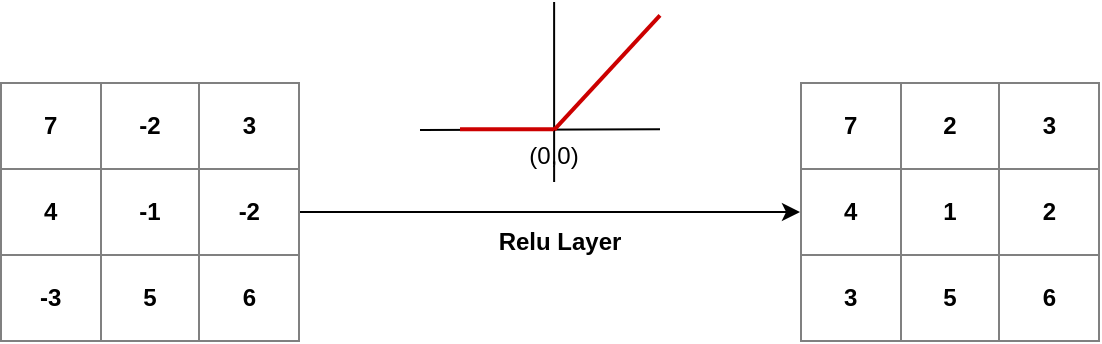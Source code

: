 <mxfile version="12.8.5" type="github">
  <diagram name="Page-1" id="bd83a815-5ea8-2e97-e5ec-87c9f400f2fa">
    <mxGraphModel dx="868" dy="433" grid="1" gridSize="10" guides="1" tooltips="1" connect="1" arrows="1" fold="1" page="1" pageScale="1.5" pageWidth="1169" pageHeight="826" background="#ffffff" math="0" shadow="0">
      <root>
        <mxCell id="0" style=";html=1;" />
        <mxCell id="1" style=";html=1;" parent="0" />
        <mxCell id="NbjZcQO5YHAJ-I5vPI2F-1" value="&lt;table border=&quot;1&quot; width=&quot;100%&quot; style=&quot;width: 100% ; height: 100% ; border-collapse: collapse&quot;&gt;&lt;tbody&gt;&lt;tr&gt;&lt;td align=&quot;center&quot;&gt;7&lt;/td&gt;&lt;td align=&quot;center&quot;&gt;-2&lt;/td&gt;&lt;td align=&quot;center&quot;&gt;3&lt;/td&gt;&lt;/tr&gt;&lt;tr&gt;&lt;td align=&quot;center&quot;&gt;4&lt;/td&gt;&lt;td align=&quot;center&quot;&gt;-1&lt;/td&gt;&lt;td align=&quot;center&quot;&gt;-2&lt;/td&gt;&lt;/tr&gt;&lt;tr&gt;&lt;td align=&quot;center&quot;&gt;-3&lt;/td&gt;&lt;td align=&quot;center&quot;&gt;5&lt;/td&gt;&lt;td align=&quot;center&quot;&gt;6&lt;/td&gt;&lt;/tr&gt;&lt;/tbody&gt;&lt;/table&gt;" style="text;html=1;strokeColor=none;fillColor=none;overflow=fill;fontStyle=1" vertex="1" parent="1">
          <mxGeometry x="160" y="310" width="150" height="130" as="geometry" />
        </mxCell>
        <mxCell id="NbjZcQO5YHAJ-I5vPI2F-2" value="&lt;table border=&quot;1&quot; width=&quot;100%&quot; style=&quot;width: 100% ; height: 100% ; border-collapse: collapse&quot;&gt;&lt;tbody&gt;&lt;tr&gt;&lt;td align=&quot;center&quot;&gt;7&lt;/td&gt;&lt;td align=&quot;center&quot;&gt;2&lt;/td&gt;&lt;td align=&quot;center&quot;&gt;3&lt;/td&gt;&lt;/tr&gt;&lt;tr&gt;&lt;td align=&quot;center&quot;&gt;4&lt;/td&gt;&lt;td align=&quot;center&quot;&gt;1&lt;/td&gt;&lt;td align=&quot;center&quot;&gt;2&lt;/td&gt;&lt;/tr&gt;&lt;tr&gt;&lt;td align=&quot;center&quot;&gt;3&lt;/td&gt;&lt;td align=&quot;center&quot;&gt;5&lt;/td&gt;&lt;td align=&quot;center&quot;&gt;6&lt;/td&gt;&lt;/tr&gt;&lt;/tbody&gt;&lt;/table&gt;" style="text;html=1;strokeColor=none;fillColor=none;overflow=fill;fontStyle=1" vertex="1" parent="1">
          <mxGeometry x="560" y="310" width="150" height="130" as="geometry" />
        </mxCell>
        <mxCell id="NbjZcQO5YHAJ-I5vPI2F-3" value="" style="endArrow=classic;html=1;exitX=1;exitY=0.5;exitDx=0;exitDy=0;entryX=0;entryY=0.5;entryDx=0;entryDy=0;" edge="1" parent="1" source="NbjZcQO5YHAJ-I5vPI2F-1" target="NbjZcQO5YHAJ-I5vPI2F-2">
          <mxGeometry width="50" height="50" relative="1" as="geometry">
            <mxPoint x="410" y="450" as="sourcePoint" />
            <mxPoint x="460" y="400" as="targetPoint" />
          </mxGeometry>
        </mxCell>
        <mxCell id="NbjZcQO5YHAJ-I5vPI2F-13" value="" style="group" vertex="1" connectable="0" parent="1">
          <mxGeometry x="390" y="270" width="100" height="90" as="geometry" />
        </mxCell>
        <mxCell id="NbjZcQO5YHAJ-I5vPI2F-15" value="" style="endArrow=none;html=1;" edge="1" parent="NbjZcQO5YHAJ-I5vPI2F-13">
          <mxGeometry width="50" height="50" relative="1" as="geometry">
            <mxPoint x="-20" y="64" as="sourcePoint" />
            <mxPoint x="100" y="63.636" as="targetPoint" />
          </mxGeometry>
        </mxCell>
        <mxCell id="NbjZcQO5YHAJ-I5vPI2F-16" value="" style="endArrow=none;html=1;exitX=0.5;exitY=1;exitDx=0;exitDy=0;" edge="1" parent="NbjZcQO5YHAJ-I5vPI2F-13" source="NbjZcQO5YHAJ-I5vPI2F-19">
          <mxGeometry width="50" height="50" relative="1" as="geometry">
            <mxPoint x="47.059" y="63.636" as="sourcePoint" />
            <mxPoint x="47.059" as="targetPoint" />
          </mxGeometry>
        </mxCell>
        <mxCell id="NbjZcQO5YHAJ-I5vPI2F-17" value="" style="endArrow=none;html=1;strokeWidth=2;strokeColor=#CC0000;" edge="1" parent="NbjZcQO5YHAJ-I5vPI2F-13">
          <mxGeometry width="50" height="50" relative="1" as="geometry">
            <mxPoint y="63.636" as="sourcePoint" />
            <mxPoint x="47.059" y="63.636" as="targetPoint" />
          </mxGeometry>
        </mxCell>
        <mxCell id="NbjZcQO5YHAJ-I5vPI2F-18" value="" style="endArrow=none;html=1;strokeWidth=2;exitX=0.5;exitY=0;exitDx=0;exitDy=0;strokeColor=#CC0000;" edge="1" parent="NbjZcQO5YHAJ-I5vPI2F-13">
          <mxGeometry width="50" height="50" relative="1" as="geometry">
            <mxPoint x="47.059" y="63.955" as="sourcePoint" />
            <mxPoint x="100" y="6.682" as="targetPoint" />
          </mxGeometry>
        </mxCell>
        <mxCell id="NbjZcQO5YHAJ-I5vPI2F-19" value="(0,0)" style="text;html=1;strokeColor=none;fillColor=none;align=center;verticalAlign=middle;whiteSpace=wrap;rounded=0;" vertex="1" parent="NbjZcQO5YHAJ-I5vPI2F-13">
          <mxGeometry x="41.18" y="63.64" width="11.76" height="26.36" as="geometry" />
        </mxCell>
        <mxCell id="NbjZcQO5YHAJ-I5vPI2F-20" value="Relu Layer" style="text;html=1;strokeColor=none;fillColor=none;align=center;verticalAlign=middle;whiteSpace=wrap;rounded=0;fontStyle=1" vertex="1" parent="1">
          <mxGeometry x="395" y="380" width="90" height="20" as="geometry" />
        </mxCell>
      </root>
    </mxGraphModel>
  </diagram>
</mxfile>
